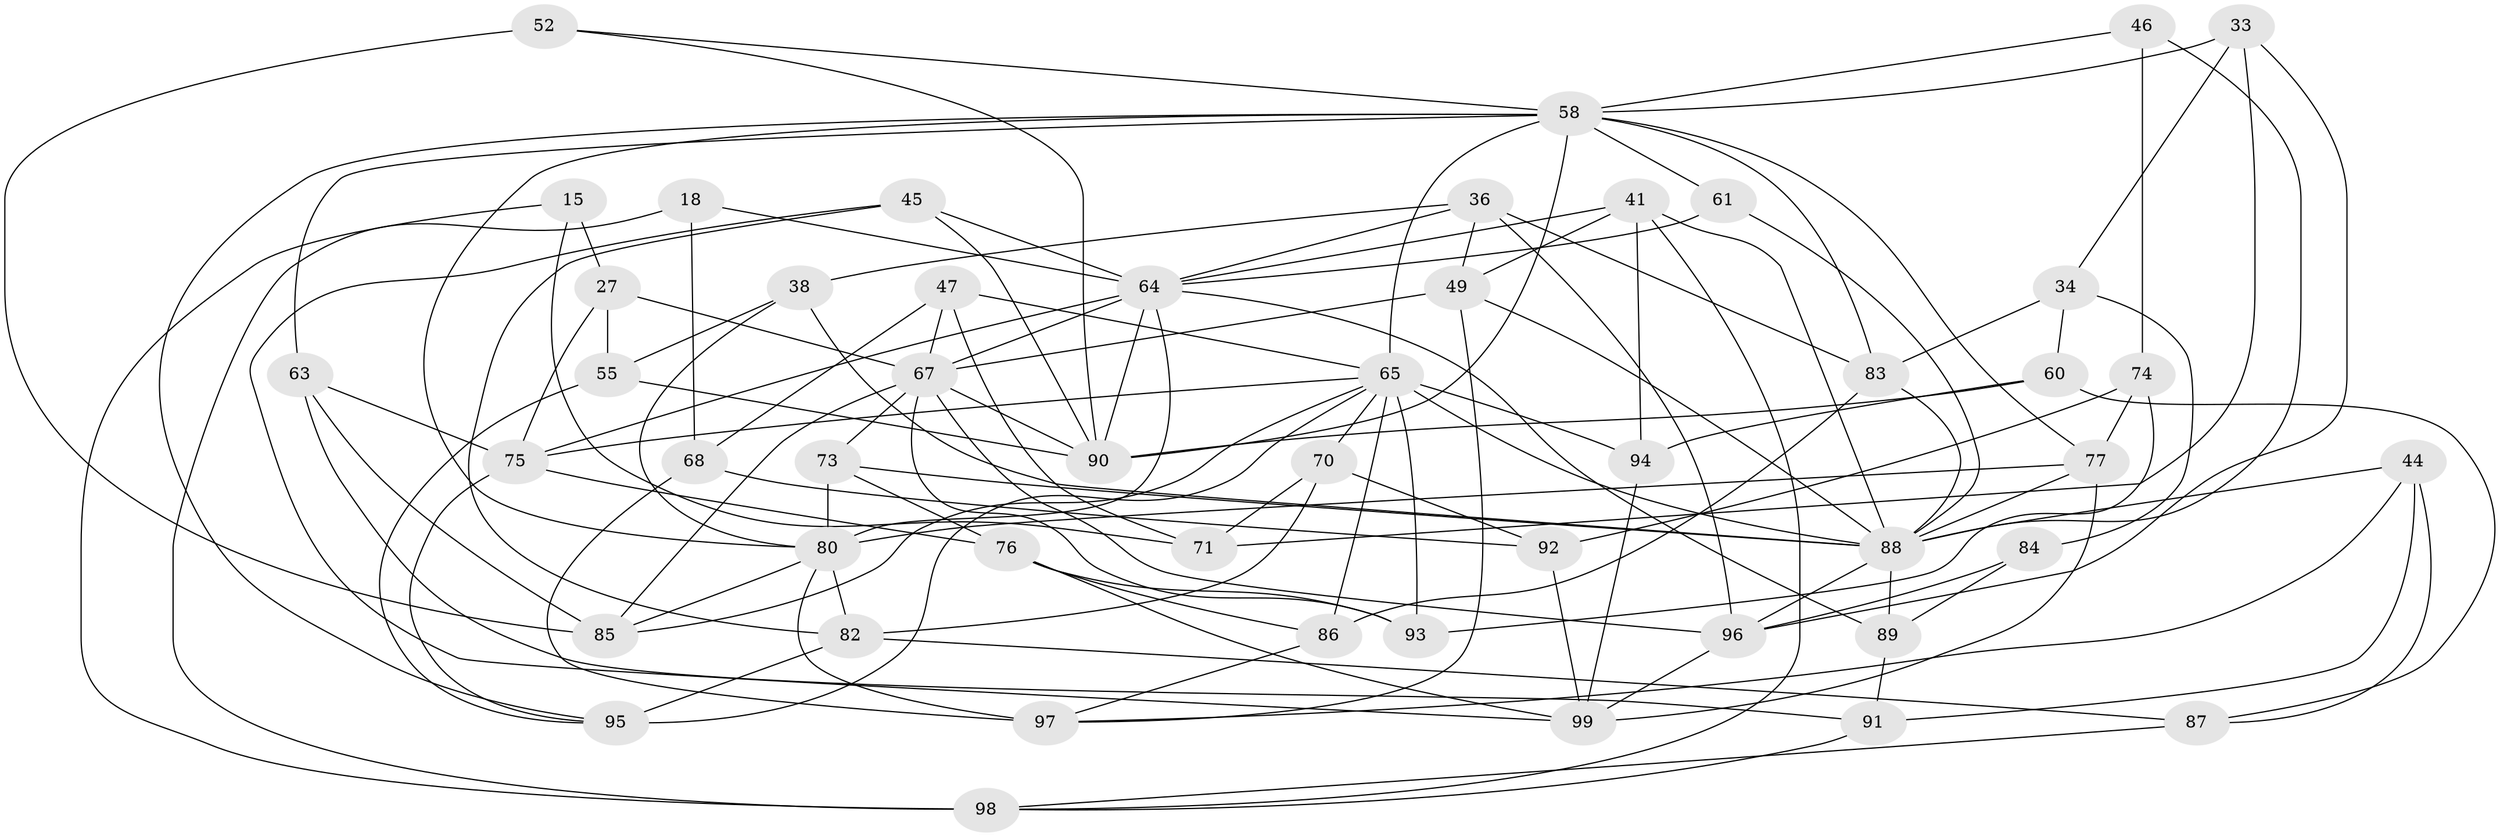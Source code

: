 // original degree distribution, {4: 1.0}
// Generated by graph-tools (version 1.1) at 2025/57/03/09/25 04:57:01]
// undirected, 49 vertices, 123 edges
graph export_dot {
graph [start="1"]
  node [color=gray90,style=filled];
  15;
  18;
  27 [super="+5"];
  33;
  34;
  36 [super="+23"];
  38;
  41 [super="+39"];
  44;
  45;
  46;
  47;
  49 [super="+3"];
  52;
  55;
  58 [super="+9+11+54"];
  60;
  61;
  63;
  64 [super="+10+35+53+37"];
  65 [super="+30+48+59"];
  67 [super="+22"];
  68;
  70;
  71;
  73;
  74 [super="+26"];
  75 [super="+51"];
  76 [super="+13"];
  77 [super="+56"];
  80 [super="+4+24"];
  82 [super="+72"];
  83 [super="+79"];
  84;
  85 [super="+43"];
  86 [super="+69"];
  87;
  88 [super="+6+28+14+57+62"];
  89;
  90 [super="+81"];
  91;
  92;
  93;
  94;
  95 [super="+16"];
  96 [super="+78+31"];
  97 [super="+66"];
  98 [super="+17"];
  99 [super="+29"];
  15 -- 71;
  15 -- 27 [weight=2];
  15 -- 98;
  18 -- 98 [weight=2];
  18 -- 68;
  18 -- 64;
  27 -- 75 [weight=2];
  27 -- 67;
  27 -- 55;
  33 -- 71;
  33 -- 34;
  33 -- 58;
  33 -- 96;
  34 -- 84;
  34 -- 60;
  34 -- 83;
  36 -- 83 [weight=2];
  36 -- 49;
  36 -- 64;
  36 -- 96;
  36 -- 38;
  38 -- 55;
  38 -- 80;
  38 -- 88;
  41 -- 98;
  41 -- 94;
  41 -- 49 [weight=2];
  41 -- 88;
  41 -- 64;
  44 -- 91;
  44 -- 97;
  44 -- 87;
  44 -- 88;
  45 -- 64;
  45 -- 82;
  45 -- 90;
  45 -- 99;
  46 -- 74 [weight=2];
  46 -- 88;
  46 -- 58;
  47 -- 71;
  47 -- 68;
  47 -- 67;
  47 -- 65;
  49 -- 97;
  49 -- 67;
  49 -- 88;
  52 -- 85 [weight=2];
  52 -- 58;
  52 -- 90;
  55 -- 95;
  55 -- 90;
  58 -- 90 [weight=2];
  58 -- 77;
  58 -- 61 [weight=2];
  58 -- 63;
  58 -- 65 [weight=2];
  58 -- 83;
  58 -- 80;
  58 -- 95;
  60 -- 87;
  60 -- 94;
  60 -- 90;
  61 -- 88;
  61 -- 64;
  63 -- 85;
  63 -- 91;
  63 -- 75;
  64 -- 89;
  64 -- 75;
  64 -- 67;
  64 -- 90 [weight=3];
  64 -- 80;
  65 -- 88 [weight=2];
  65 -- 93;
  65 -- 70;
  65 -- 85;
  65 -- 94;
  65 -- 86 [weight=3];
  65 -- 95;
  65 -- 75;
  67 -- 96 [weight=2];
  67 -- 73;
  67 -- 85;
  67 -- 93;
  67 -- 90;
  68 -- 92;
  68 -- 97;
  70 -- 71;
  70 -- 92;
  70 -- 82;
  73 -- 76;
  73 -- 80;
  73 -- 88;
  74 -- 92;
  74 -- 93;
  74 -- 77 [weight=2];
  75 -- 76 [weight=2];
  75 -- 95;
  76 -- 93;
  76 -- 86;
  76 -- 99;
  77 -- 88 [weight=2];
  77 -- 80 [weight=2];
  77 -- 99;
  80 -- 85;
  80 -- 97 [weight=2];
  80 -- 82 [weight=3];
  82 -- 95 [weight=2];
  82 -- 87;
  83 -- 86;
  83 -- 88;
  84 -- 96 [weight=2];
  84 -- 89;
  86 -- 97;
  87 -- 98;
  88 -- 96;
  88 -- 89;
  89 -- 91;
  91 -- 98;
  92 -- 99;
  94 -- 99;
  96 -- 99;
}
